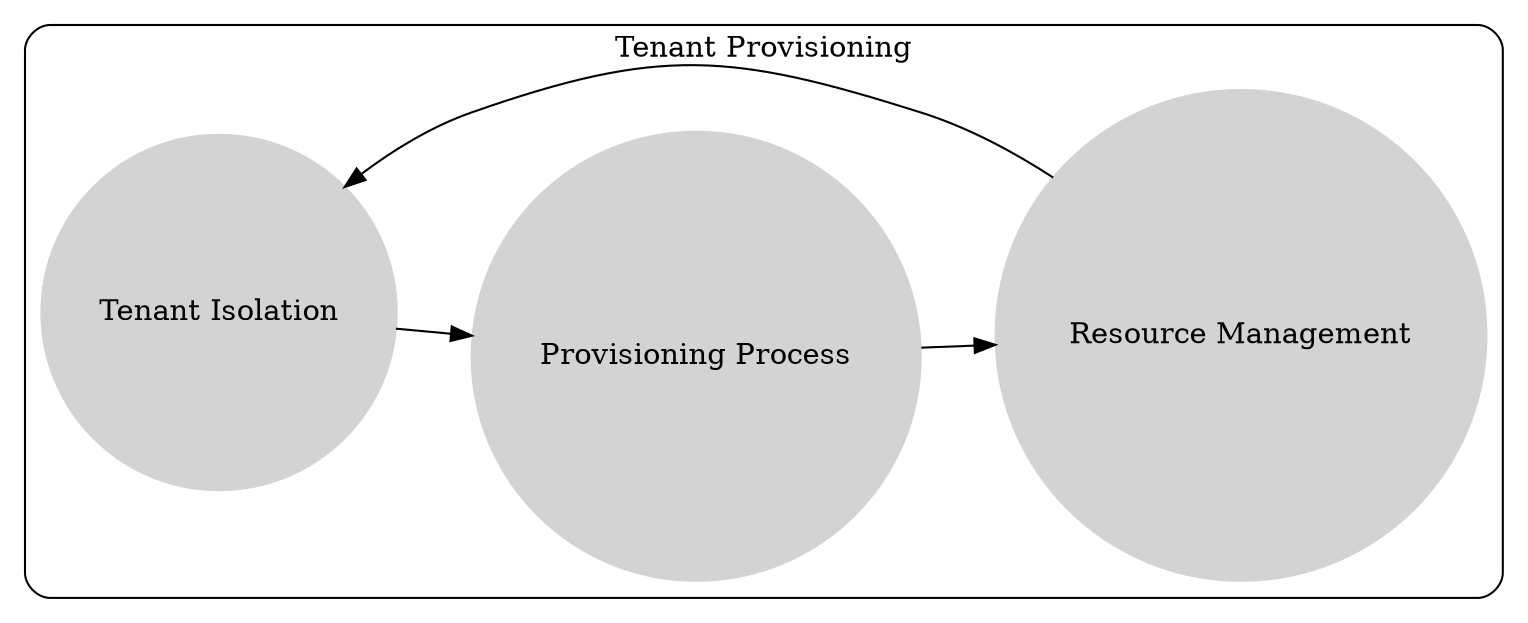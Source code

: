 digraph SaaS_Architecture {
    rankdir=LR;
    node [shape=circle, style=filled, color=lightgrey];

    subgraph cluster0 {
        label = "Tenant Provisioning";
        style=rounded;
        TenantIsolation [label="Tenant Isolation"];
        ProvisioningProcess [label="Provisioning Process"];
        ResourceManagement [label="Resource Management"];
    }

    TenantIsolation -> ProvisioningProcess;
    ProvisioningProcess -> ResourceManagement;
    ResourceManagement -> TenantIsolation;
}
